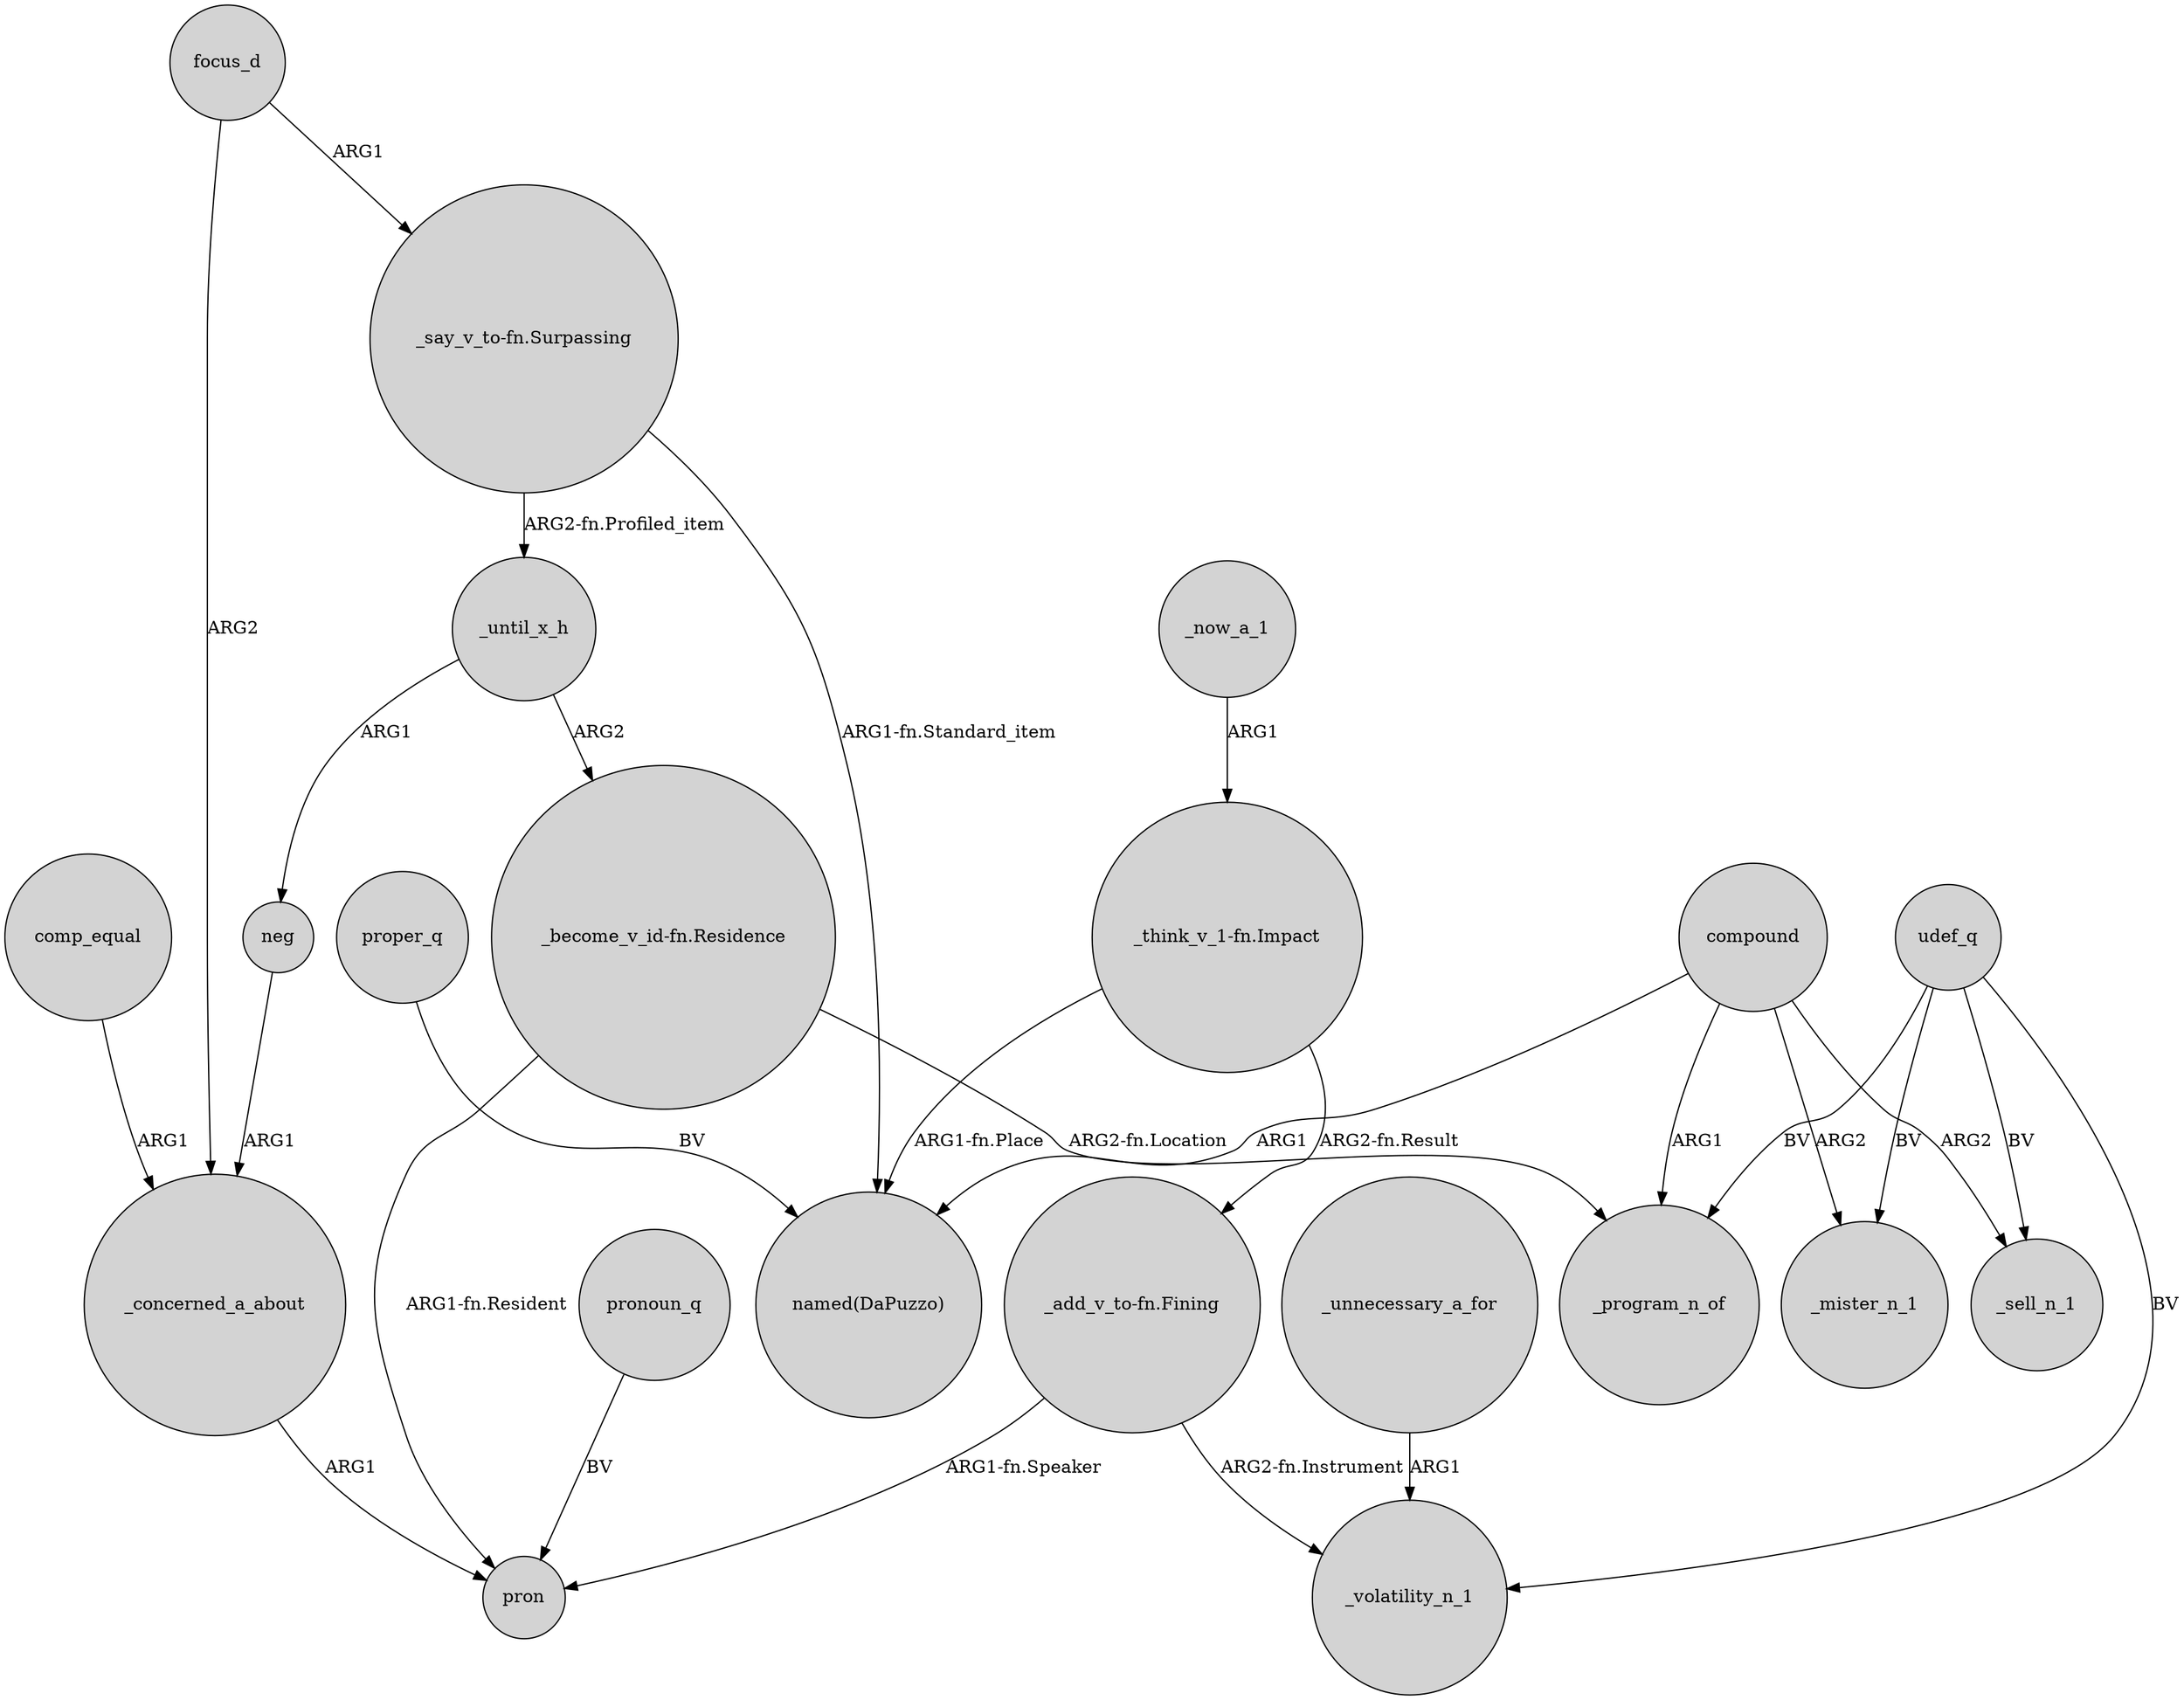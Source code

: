 digraph {
	node [shape=circle style=filled]
	"_think_v_1-fn.Impact" -> "_add_v_to-fn.Fining" [label="ARG2-fn.Result"]
	compound -> _sell_n_1 [label=ARG2]
	_now_a_1 -> "_think_v_1-fn.Impact" [label=ARG1]
	"_become_v_id-fn.Residence" -> pron [label="ARG1-fn.Resident"]
	compound -> _mister_n_1 [label=ARG2]
	_unnecessary_a_for -> _volatility_n_1 [label=ARG1]
	udef_q -> _sell_n_1 [label=BV]
	udef_q -> _volatility_n_1 [label=BV]
	"_say_v_to-fn.Surpassing" -> "named(DaPuzzo)" [label="ARG1-fn.Standard_item"]
	"_say_v_to-fn.Surpassing" -> _until_x_h [label="ARG2-fn.Profiled_item"]
	compound -> "named(DaPuzzo)" [label=ARG1]
	neg -> _concerned_a_about [label=ARG1]
	udef_q -> _mister_n_1 [label=BV]
	_until_x_h -> "_become_v_id-fn.Residence" [label=ARG2]
	udef_q -> _program_n_of [label=BV]
	pronoun_q -> pron [label=BV]
	"_think_v_1-fn.Impact" -> "named(DaPuzzo)" [label="ARG1-fn.Place"]
	compound -> _program_n_of [label=ARG1]
	_concerned_a_about -> pron [label=ARG1]
	focus_d -> _concerned_a_about [label=ARG2]
	"_add_v_to-fn.Fining" -> _volatility_n_1 [label="ARG2-fn.Instrument"]
	"_add_v_to-fn.Fining" -> pron [label="ARG1-fn.Speaker"]
	focus_d -> "_say_v_to-fn.Surpassing" [label=ARG1]
	comp_equal -> _concerned_a_about [label=ARG1]
	"_become_v_id-fn.Residence" -> _program_n_of [label="ARG2-fn.Location"]
	proper_q -> "named(DaPuzzo)" [label=BV]
	_until_x_h -> neg [label=ARG1]
}
